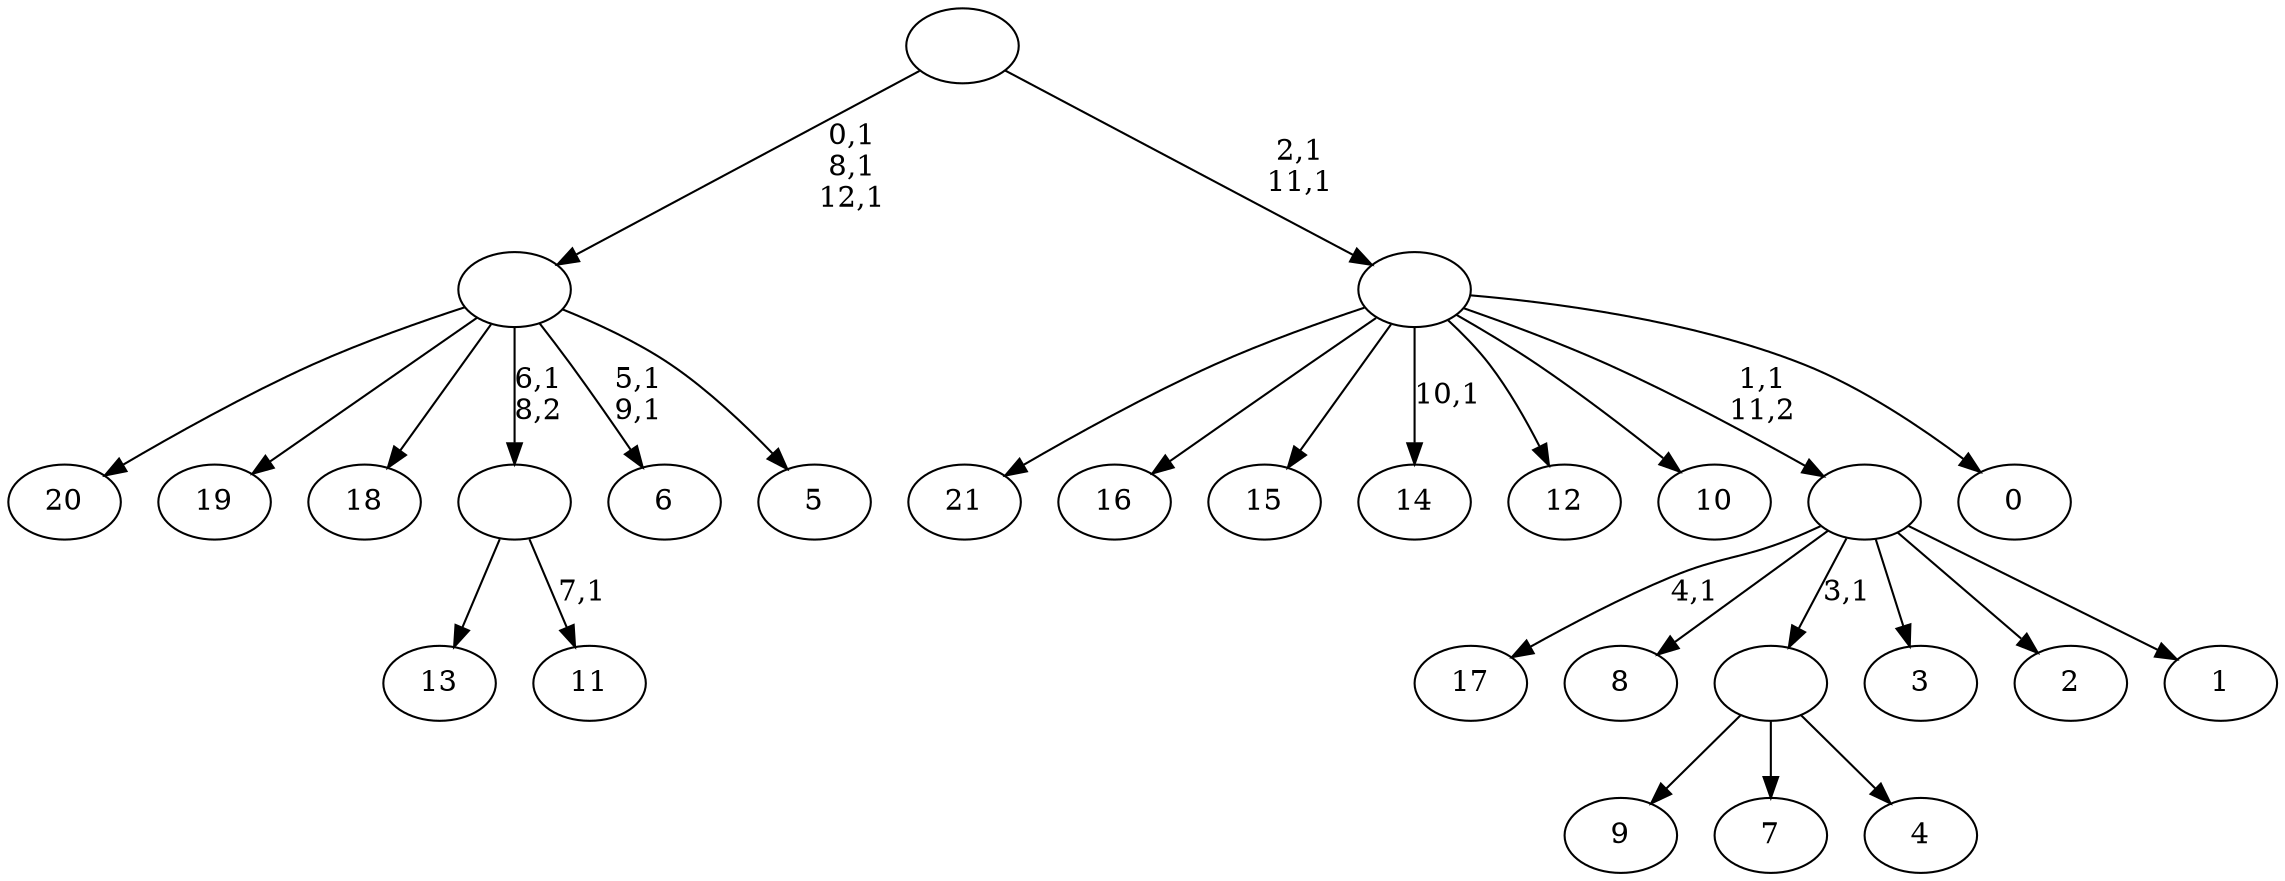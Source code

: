 digraph T {
	35 [label="21"]
	34 [label="20"]
	33 [label="19"]
	32 [label="18"]
	31 [label="17"]
	29 [label="16"]
	28 [label="15"]
	27 [label="14"]
	25 [label="13"]
	24 [label="12"]
	23 [label="11"]
	21 [label=""]
	20 [label="10"]
	19 [label="9"]
	18 [label="8"]
	17 [label="7"]
	16 [label="6"]
	13 [label="5"]
	12 [label=""]
	9 [label="4"]
	8 [label=""]
	7 [label="3"]
	6 [label="2"]
	5 [label="1"]
	4 [label=""]
	3 [label="0"]
	2 [label=""]
	0 [label=""]
	21 -> 23 [label="7,1"]
	21 -> 25 [label=""]
	12 -> 16 [label="5,1\n9,1"]
	12 -> 34 [label=""]
	12 -> 33 [label=""]
	12 -> 32 [label=""]
	12 -> 21 [label="6,1\n8,2"]
	12 -> 13 [label=""]
	8 -> 19 [label=""]
	8 -> 17 [label=""]
	8 -> 9 [label=""]
	4 -> 31 [label="4,1"]
	4 -> 18 [label=""]
	4 -> 8 [label="3,1"]
	4 -> 7 [label=""]
	4 -> 6 [label=""]
	4 -> 5 [label=""]
	2 -> 27 [label="10,1"]
	2 -> 35 [label=""]
	2 -> 29 [label=""]
	2 -> 28 [label=""]
	2 -> 24 [label=""]
	2 -> 20 [label=""]
	2 -> 4 [label="1,1\n11,2"]
	2 -> 3 [label=""]
	0 -> 2 [label="2,1\n11,1"]
	0 -> 12 [label="0,1\n8,1\n12,1"]
}
